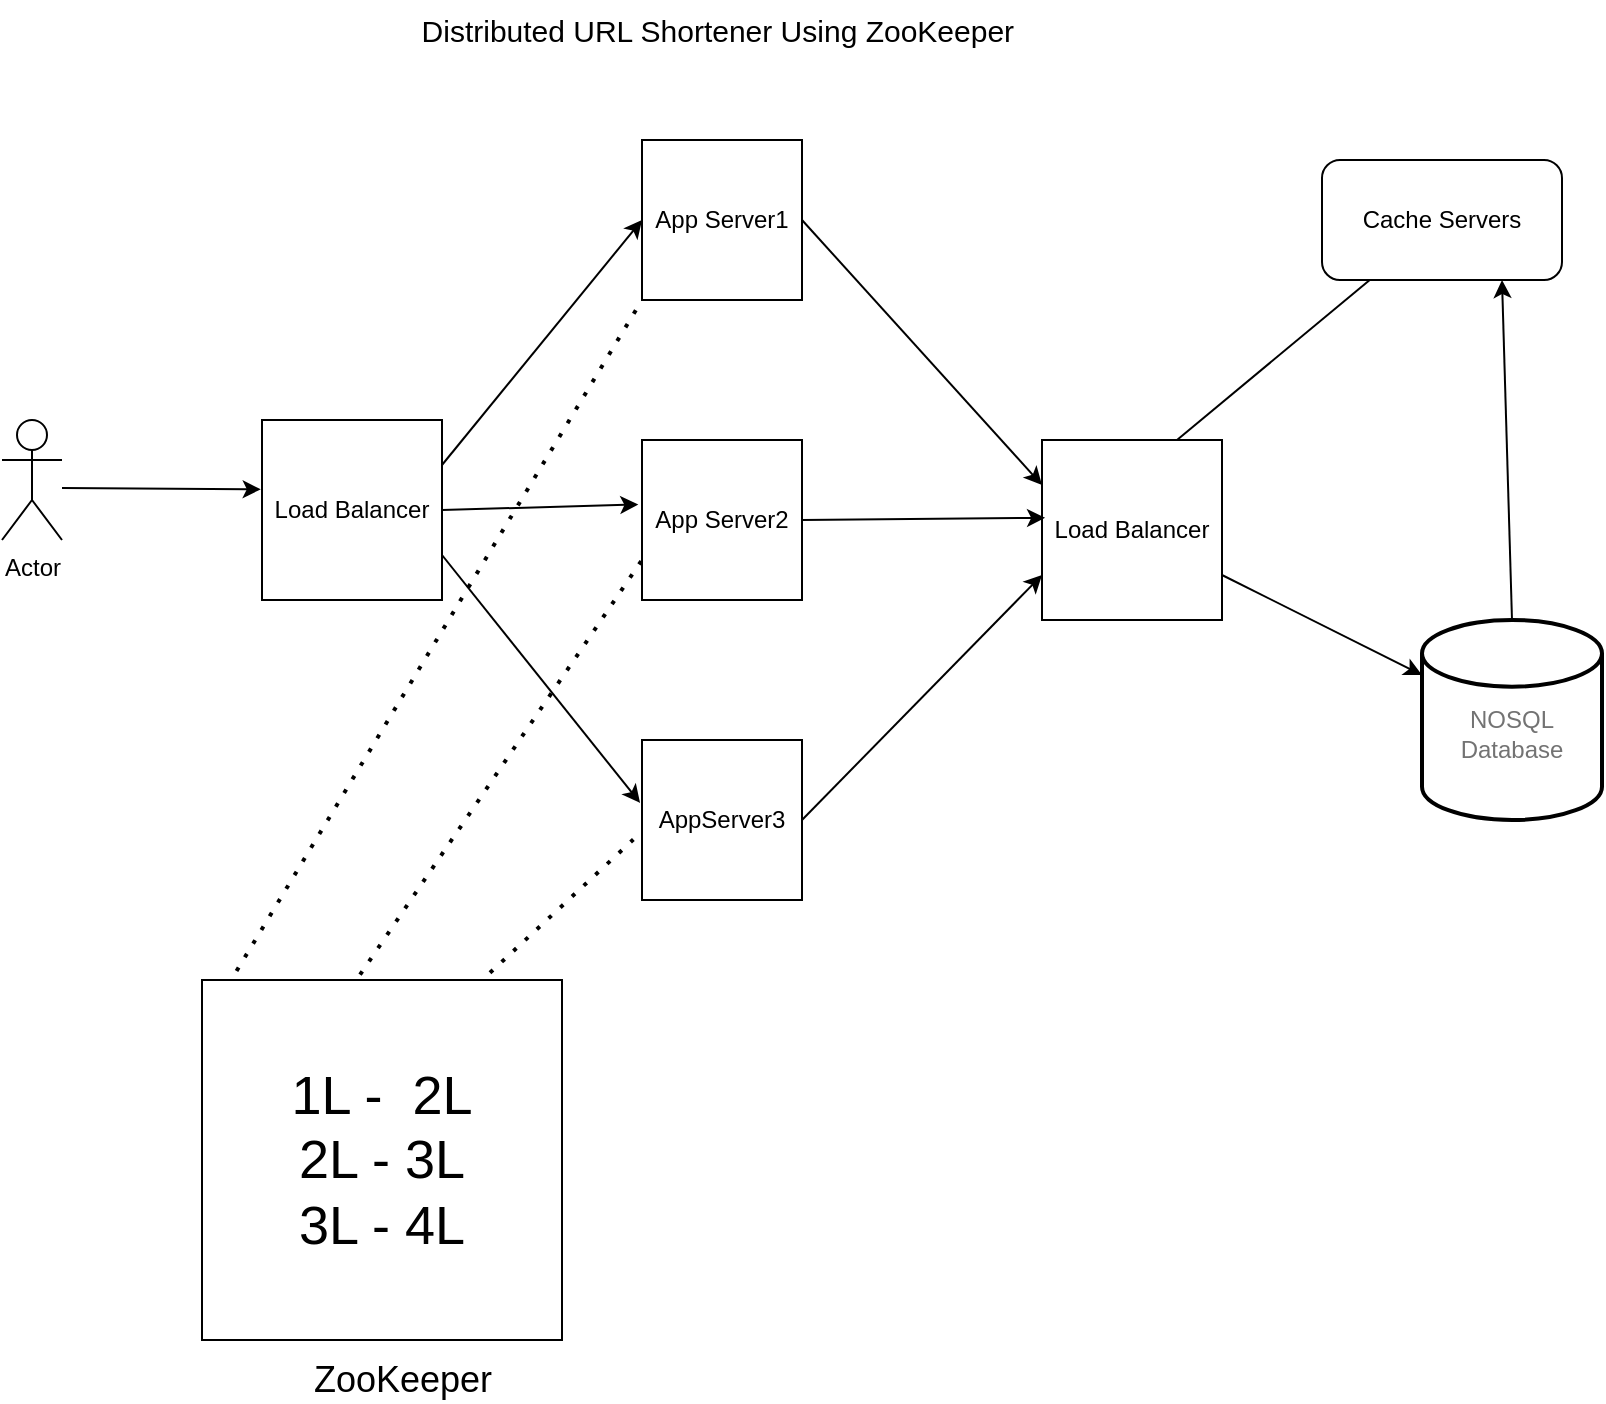 <mxfile version="17.4.6" type="device"><diagram id="E9NL-DXZoozkGEl5PDje" name="Page-1"><mxGraphModel dx="1102" dy="570" grid="1" gridSize="10" guides="1" tooltips="1" connect="1" arrows="1" fold="1" page="1" pageScale="1" pageWidth="850" pageHeight="1100" math="0" shadow="0"><root><mxCell id="0"/><mxCell id="1" parent="0"/><mxCell id="LcvqezwdVS-cafljkFlc-1" value="Actor" style="shape=umlActor;verticalLabelPosition=bottom;verticalAlign=top;html=1;outlineConnect=0;" vertex="1" parent="1"><mxGeometry x="120" y="270" width="30" height="60" as="geometry"/></mxCell><mxCell id="LcvqezwdVS-cafljkFlc-6" value="Load Balancer" style="whiteSpace=wrap;html=1;aspect=fixed;" vertex="1" parent="1"><mxGeometry x="250" y="270" width="90" height="90" as="geometry"/></mxCell><mxCell id="LcvqezwdVS-cafljkFlc-7" value="" style="endArrow=classic;html=1;rounded=0;entryX=-0.007;entryY=0.385;entryDx=0;entryDy=0;entryPerimeter=0;" edge="1" parent="1" target="LcvqezwdVS-cafljkFlc-6"><mxGeometry width="50" height="50" relative="1" as="geometry"><mxPoint x="150" y="304" as="sourcePoint"/><mxPoint x="450" y="270" as="targetPoint"/></mxGeometry></mxCell><mxCell id="LcvqezwdVS-cafljkFlc-8" value="App Server1" style="whiteSpace=wrap;html=1;aspect=fixed;" vertex="1" parent="1"><mxGeometry x="440" y="130" width="80" height="80" as="geometry"/></mxCell><mxCell id="LcvqezwdVS-cafljkFlc-9" value="App Server2" style="whiteSpace=wrap;html=1;aspect=fixed;" vertex="1" parent="1"><mxGeometry x="440" y="280" width="80" height="80" as="geometry"/></mxCell><mxCell id="LcvqezwdVS-cafljkFlc-10" value="AppServer3" style="whiteSpace=wrap;html=1;aspect=fixed;" vertex="1" parent="1"><mxGeometry x="440" y="430" width="80" height="80" as="geometry"/></mxCell><mxCell id="LcvqezwdVS-cafljkFlc-11" value="" style="endArrow=classic;html=1;rounded=0;exitX=1;exitY=0.25;exitDx=0;exitDy=0;entryX=0;entryY=0.5;entryDx=0;entryDy=0;" edge="1" parent="1" source="LcvqezwdVS-cafljkFlc-6" target="LcvqezwdVS-cafljkFlc-8"><mxGeometry width="50" height="50" relative="1" as="geometry"><mxPoint x="400" y="320" as="sourcePoint"/><mxPoint x="450" y="270" as="targetPoint"/></mxGeometry></mxCell><mxCell id="LcvqezwdVS-cafljkFlc-12" value="" style="endArrow=classic;html=1;rounded=0;exitX=1;exitY=0.5;exitDx=0;exitDy=0;entryX=-0.023;entryY=0.403;entryDx=0;entryDy=0;entryPerimeter=0;" edge="1" parent="1" source="LcvqezwdVS-cafljkFlc-6" target="LcvqezwdVS-cafljkFlc-9"><mxGeometry width="50" height="50" relative="1" as="geometry"><mxPoint x="400" y="320" as="sourcePoint"/><mxPoint x="450" y="270" as="targetPoint"/></mxGeometry></mxCell><mxCell id="LcvqezwdVS-cafljkFlc-13" value="" style="endArrow=classic;html=1;rounded=0;exitX=1;exitY=0.75;exitDx=0;exitDy=0;entryX=-0.012;entryY=0.393;entryDx=0;entryDy=0;entryPerimeter=0;" edge="1" parent="1" source="LcvqezwdVS-cafljkFlc-6" target="LcvqezwdVS-cafljkFlc-10"><mxGeometry width="50" height="50" relative="1" as="geometry"><mxPoint x="400" y="320" as="sourcePoint"/><mxPoint x="450" y="270" as="targetPoint"/></mxGeometry></mxCell><mxCell id="LcvqezwdVS-cafljkFlc-14" value="&lt;br&gt;NOSQL Database" style="strokeWidth=2;html=1;shape=mxgraph.flowchart.database;whiteSpace=wrap;fontColor=#737373;" vertex="1" parent="1"><mxGeometry x="830" y="370" width="90" height="100" as="geometry"/></mxCell><mxCell id="LcvqezwdVS-cafljkFlc-15" value="&lt;font style=&quot;font-size: 27px&quot;&gt;1L -&amp;nbsp; 2L&lt;br&gt;2L - 3L&lt;br&gt;3L - 4L&lt;/font&gt;" style="whiteSpace=wrap;html=1;aspect=fixed;" vertex="1" parent="1"><mxGeometry x="220" y="550" width="180" height="180" as="geometry"/></mxCell><mxCell id="LcvqezwdVS-cafljkFlc-16" value="&lt;font style=&quot;font-size: 18px&quot;&gt;ZooKeeper&lt;/font&gt;" style="text;html=1;align=center;verticalAlign=middle;resizable=0;points=[];autosize=1;strokeColor=none;fillColor=none;" vertex="1" parent="1"><mxGeometry x="270" y="740" width="100" height="20" as="geometry"/></mxCell><mxCell id="LcvqezwdVS-cafljkFlc-17" value="" style="endArrow=none;dashed=1;html=1;dashPattern=1 3;strokeWidth=2;rounded=0;fontSize=18;exitX=0.096;exitY=-0.025;exitDx=0;exitDy=0;exitPerimeter=0;entryX=0;entryY=1;entryDx=0;entryDy=0;" edge="1" parent="1" source="LcvqezwdVS-cafljkFlc-15" target="LcvqezwdVS-cafljkFlc-8"><mxGeometry width="50" height="50" relative="1" as="geometry"><mxPoint x="400" y="530" as="sourcePoint"/><mxPoint x="450" y="480" as="targetPoint"/></mxGeometry></mxCell><mxCell id="LcvqezwdVS-cafljkFlc-18" value="" style="endArrow=none;dashed=1;html=1;dashPattern=1 3;strokeWidth=2;rounded=0;fontSize=18;entryX=0;entryY=0.75;entryDx=0;entryDy=0;exitX=0.439;exitY=-0.015;exitDx=0;exitDy=0;exitPerimeter=0;" edge="1" parent="1" source="LcvqezwdVS-cafljkFlc-15" target="LcvqezwdVS-cafljkFlc-9"><mxGeometry width="50" height="50" relative="1" as="geometry"><mxPoint x="300" y="540" as="sourcePoint"/><mxPoint x="450" y="480" as="targetPoint"/></mxGeometry></mxCell><mxCell id="LcvqezwdVS-cafljkFlc-19" value="" style="endArrow=none;dashed=1;html=1;dashPattern=1 3;strokeWidth=2;rounded=0;fontSize=18;exitX=0.8;exitY=-0.02;exitDx=0;exitDy=0;exitPerimeter=0;entryX=-0.054;entryY=0.622;entryDx=0;entryDy=0;entryPerimeter=0;" edge="1" parent="1" source="LcvqezwdVS-cafljkFlc-15" target="LcvqezwdVS-cafljkFlc-10"><mxGeometry width="50" height="50" relative="1" as="geometry"><mxPoint x="400" y="530" as="sourcePoint"/><mxPoint x="450" y="480" as="targetPoint"/></mxGeometry></mxCell><mxCell id="LcvqezwdVS-cafljkFlc-24" value="Load Balancer" style="whiteSpace=wrap;html=1;aspect=fixed;" vertex="1" parent="1"><mxGeometry x="640" y="280" width="90" height="90" as="geometry"/></mxCell><mxCell id="LcvqezwdVS-cafljkFlc-25" value="Cache Servers" style="rounded=1;whiteSpace=wrap;html=1;fontSize=12;" vertex="1" parent="1"><mxGeometry x="780" y="140" width="120" height="60" as="geometry"/></mxCell><mxCell id="LcvqezwdVS-cafljkFlc-26" value="" style="endArrow=classic;html=1;rounded=0;fontSize=18;exitX=1;exitY=0.5;exitDx=0;exitDy=0;entryX=0;entryY=0.25;entryDx=0;entryDy=0;" edge="1" parent="1" source="LcvqezwdVS-cafljkFlc-8" target="LcvqezwdVS-cafljkFlc-24"><mxGeometry width="50" height="50" relative="1" as="geometry"><mxPoint x="400" y="380" as="sourcePoint"/><mxPoint x="450" y="330" as="targetPoint"/></mxGeometry></mxCell><mxCell id="LcvqezwdVS-cafljkFlc-27" value="" style="endArrow=classic;html=1;rounded=0;fontSize=18;exitX=1;exitY=0.5;exitDx=0;exitDy=0;entryX=0.017;entryY=0.432;entryDx=0;entryDy=0;entryPerimeter=0;" edge="1" parent="1" source="LcvqezwdVS-cafljkFlc-9" target="LcvqezwdVS-cafljkFlc-24"><mxGeometry width="50" height="50" relative="1" as="geometry"><mxPoint x="400" y="380" as="sourcePoint"/><mxPoint x="450" y="330" as="targetPoint"/></mxGeometry></mxCell><mxCell id="LcvqezwdVS-cafljkFlc-28" value="" style="endArrow=classic;html=1;rounded=0;fontSize=18;exitX=1;exitY=0.5;exitDx=0;exitDy=0;entryX=0;entryY=0.75;entryDx=0;entryDy=0;" edge="1" parent="1" source="LcvqezwdVS-cafljkFlc-10" target="LcvqezwdVS-cafljkFlc-24"><mxGeometry width="50" height="50" relative="1" as="geometry"><mxPoint x="400" y="380" as="sourcePoint"/><mxPoint x="450" y="330" as="targetPoint"/></mxGeometry></mxCell><mxCell id="LcvqezwdVS-cafljkFlc-29" value="" style="endArrow=none;html=1;rounded=0;fontSize=18;exitX=0.75;exitY=0;exitDx=0;exitDy=0;" edge="1" parent="1" source="LcvqezwdVS-cafljkFlc-24" target="LcvqezwdVS-cafljkFlc-25"><mxGeometry width="50" height="50" relative="1" as="geometry"><mxPoint x="400" y="380" as="sourcePoint"/><mxPoint x="450" y="330" as="targetPoint"/></mxGeometry></mxCell><mxCell id="LcvqezwdVS-cafljkFlc-30" value="" style="endArrow=classic;html=1;rounded=0;fontSize=18;exitX=1;exitY=0.75;exitDx=0;exitDy=0;" edge="1" parent="1" source="LcvqezwdVS-cafljkFlc-24" target="LcvqezwdVS-cafljkFlc-14"><mxGeometry width="50" height="50" relative="1" as="geometry"><mxPoint x="750" y="350" as="sourcePoint"/><mxPoint x="450" y="330" as="targetPoint"/></mxGeometry></mxCell><mxCell id="LcvqezwdVS-cafljkFlc-31" value="" style="endArrow=classic;html=1;rounded=0;fontSize=12;exitX=0.5;exitY=0;exitDx=0;exitDy=0;exitPerimeter=0;entryX=0.75;entryY=1;entryDx=0;entryDy=0;" edge="1" parent="1" source="LcvqezwdVS-cafljkFlc-14" target="LcvqezwdVS-cafljkFlc-25"><mxGeometry width="50" height="50" relative="1" as="geometry"><mxPoint x="400" y="370" as="sourcePoint"/><mxPoint x="450" y="320" as="targetPoint"/></mxGeometry></mxCell><mxCell id="LcvqezwdVS-cafljkFlc-32" value="Distributed URL Shortener Using ZooKeeper&amp;nbsp;" style="text;html=1;strokeColor=none;fillColor=none;align=center;verticalAlign=middle;whiteSpace=wrap;rounded=0;fontSize=15;fontColor=#000000;" vertex="1" parent="1"><mxGeometry x="260" y="60" width="440" height="30" as="geometry"/></mxCell></root></mxGraphModel></diagram></mxfile>